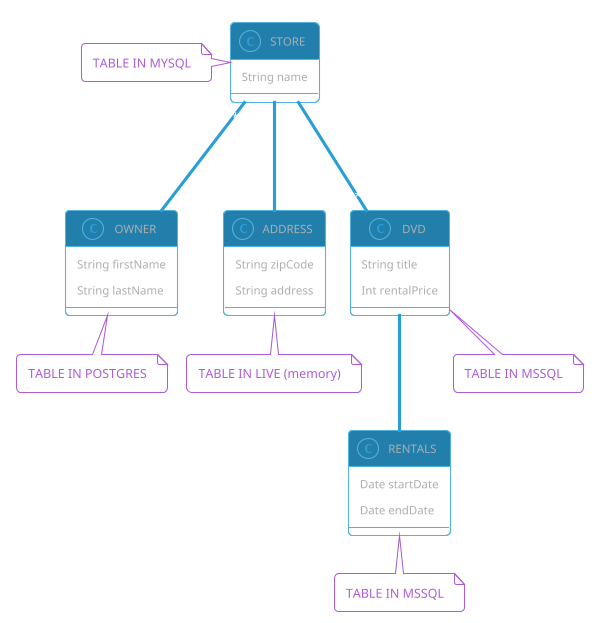 @startuml
!pragma layout smetana
!theme cyborg-outline

class STORE {
  String name
}

class OWNER {
  String firstName
  String lastName
}

class ADDRESS {
  String zipCode
  String address
}

class DVD {
  String title
  Int rentalPrice
}

class RENTALS {
  Date startDate
  Date endDate
}

class STORE
note left: TABLE IN MYSQL

class OWNER
note bottom: TABLE IN POSTGRES

class ADDRESS
note bottom: TABLE IN LIVE (memory)

class DVD
note bottom: TABLE IN MSSQL

class RENTALS
note bottom: TABLE IN MSSQL

STORE "*" --- "1" OWNER : has
STORE "1" --- "*" DVD : has
DVD "*" --- "*" RENTALS : has
STORE "1" --- "1" ADDRESS : has

@enduml

